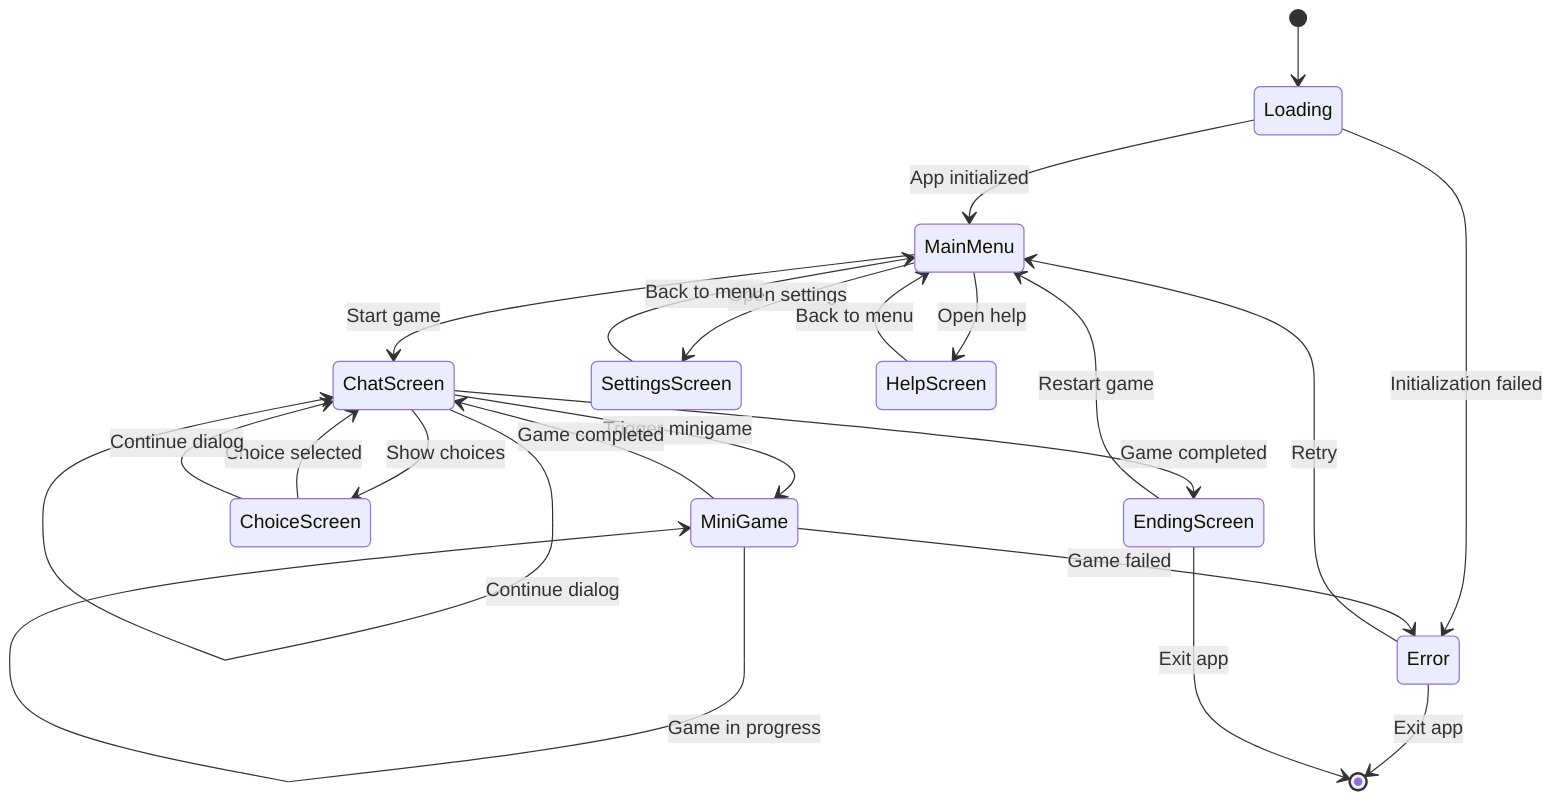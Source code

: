 ﻿stateDiagram-v2
    [*] --> Loading
    Loading --> MainMenu : App initialized
    Loading --> Error : Initialization failed
    
    MainMenu --> ChatScreen : Start game
    MainMenu --> SettingsScreen : Open settings
    MainMenu --> HelpScreen : Open help
    
    ChatScreen --> MiniGame : Trigger minigame
    ChatScreen --> ChoiceScreen : Show choices
    ChatScreen --> ChatScreen : Continue dialog
    
    MiniGame --> ChatScreen : Game completed
    MiniGame --> MiniGame : Game in progress
    MiniGame --> Error : Game failed
    
    ChoiceScreen --> ChatScreen : Choice selected
    ChoiceScreen --> ChatScreen : Continue dialog
    
    SettingsScreen --> MainMenu : Back to menu
    HelpScreen --> MainMenu : Back to menu
    
    Error --> MainMenu : Retry
    Error --> [*] : Exit app
    
    ChatScreen --> EndingScreen : Game completed
    EndingScreen --> MainMenu : Restart game
    EndingScreen --> [*] : Exit app